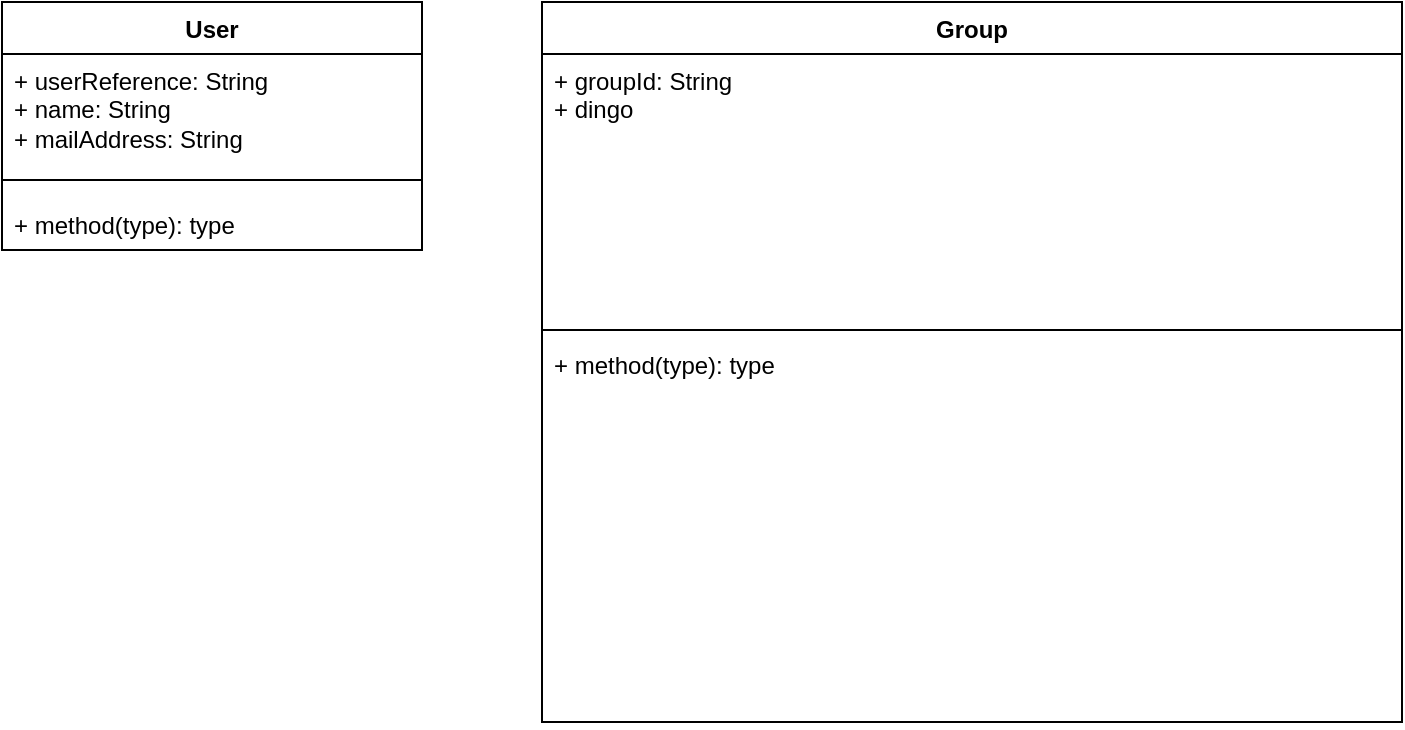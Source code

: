 <mxfile version="26.2.15">
  <diagram name="Side-1" id="zeEsEE0aEM5W6aS5oSfD">
    <mxGraphModel dx="1424" dy="960" grid="1" gridSize="10" guides="1" tooltips="1" connect="1" arrows="1" fold="1" page="1" pageScale="1" pageWidth="827" pageHeight="1169" math="0" shadow="0">
      <root>
        <mxCell id="0" />
        <mxCell id="1" parent="0" />
        <mxCell id="fRacxVz8EaR-kSltThQA-2" value="User" style="swimlane;fontStyle=1;align=center;verticalAlign=top;childLayout=stackLayout;horizontal=1;startSize=26;horizontalStack=0;resizeParent=1;resizeParentMax=0;resizeLast=0;collapsible=1;marginBottom=0;whiteSpace=wrap;html=1;" parent="1" vertex="1">
          <mxGeometry x="70" y="380" width="210" height="124" as="geometry" />
        </mxCell>
        <mxCell id="fRacxVz8EaR-kSltThQA-3" value="+ userReference: String&lt;span style=&quot;background-color: transparent; color: light-dark(rgb(0, 0, 0), rgb(255, 255, 255)); white-space: pre;&quot;&gt;&#x9;&lt;/span&gt;&lt;div&gt;+ name: String&lt;/div&gt;&lt;div&gt;+ mailAddress: String&lt;/div&gt;" style="text;strokeColor=none;fillColor=none;align=left;verticalAlign=top;spacingLeft=4;spacingRight=4;overflow=hidden;rotatable=0;points=[[0,0.5],[1,0.5]];portConstraint=eastwest;whiteSpace=wrap;html=1;" parent="fRacxVz8EaR-kSltThQA-2" vertex="1">
          <mxGeometry y="26" width="210" height="54" as="geometry" />
        </mxCell>
        <mxCell id="fRacxVz8EaR-kSltThQA-4" value="" style="line;strokeWidth=1;fillColor=none;align=left;verticalAlign=middle;spacingTop=-1;spacingLeft=3;spacingRight=3;rotatable=0;labelPosition=right;points=[];portConstraint=eastwest;strokeColor=inherit;" parent="fRacxVz8EaR-kSltThQA-2" vertex="1">
          <mxGeometry y="80" width="210" height="18" as="geometry" />
        </mxCell>
        <mxCell id="fRacxVz8EaR-kSltThQA-5" value="+ method(type): type" style="text;strokeColor=none;fillColor=none;align=left;verticalAlign=top;spacingLeft=4;spacingRight=4;overflow=hidden;rotatable=0;points=[[0,0.5],[1,0.5]];portConstraint=eastwest;whiteSpace=wrap;html=1;" parent="fRacxVz8EaR-kSltThQA-2" vertex="1">
          <mxGeometry y="98" width="210" height="26" as="geometry" />
        </mxCell>
        <mxCell id="fRacxVz8EaR-kSltThQA-6" value="Group" style="swimlane;fontStyle=1;align=center;verticalAlign=top;childLayout=stackLayout;horizontal=1;startSize=26;horizontalStack=0;resizeParent=1;resizeParentMax=0;resizeLast=0;collapsible=1;marginBottom=0;whiteSpace=wrap;html=1;" parent="1" vertex="1">
          <mxGeometry x="340" y="380" width="430" height="360" as="geometry" />
        </mxCell>
        <mxCell id="fRacxVz8EaR-kSltThQA-7" value="+ groupId: String&lt;div&gt;+ dingo&lt;/div&gt;" style="text;strokeColor=none;fillColor=none;align=left;verticalAlign=top;spacingLeft=4;spacingRight=4;overflow=hidden;rotatable=0;points=[[0,0.5],[1,0.5]];portConstraint=eastwest;whiteSpace=wrap;html=1;" parent="fRacxVz8EaR-kSltThQA-6" vertex="1">
          <mxGeometry y="26" width="430" height="134" as="geometry" />
        </mxCell>
        <mxCell id="fRacxVz8EaR-kSltThQA-8" value="" style="line;strokeWidth=1;fillColor=none;align=left;verticalAlign=middle;spacingTop=-1;spacingLeft=3;spacingRight=3;rotatable=0;labelPosition=right;points=[];portConstraint=eastwest;strokeColor=inherit;" parent="fRacxVz8EaR-kSltThQA-6" vertex="1">
          <mxGeometry y="160" width="430" height="8" as="geometry" />
        </mxCell>
        <mxCell id="fRacxVz8EaR-kSltThQA-9" value="+ method(type): type" style="text;strokeColor=none;fillColor=none;align=left;verticalAlign=top;spacingLeft=4;spacingRight=4;overflow=hidden;rotatable=0;points=[[0,0.5],[1,0.5]];portConstraint=eastwest;whiteSpace=wrap;html=1;" parent="fRacxVz8EaR-kSltThQA-6" vertex="1">
          <mxGeometry y="168" width="430" height="192" as="geometry" />
        </mxCell>
      </root>
    </mxGraphModel>
  </diagram>
</mxfile>
